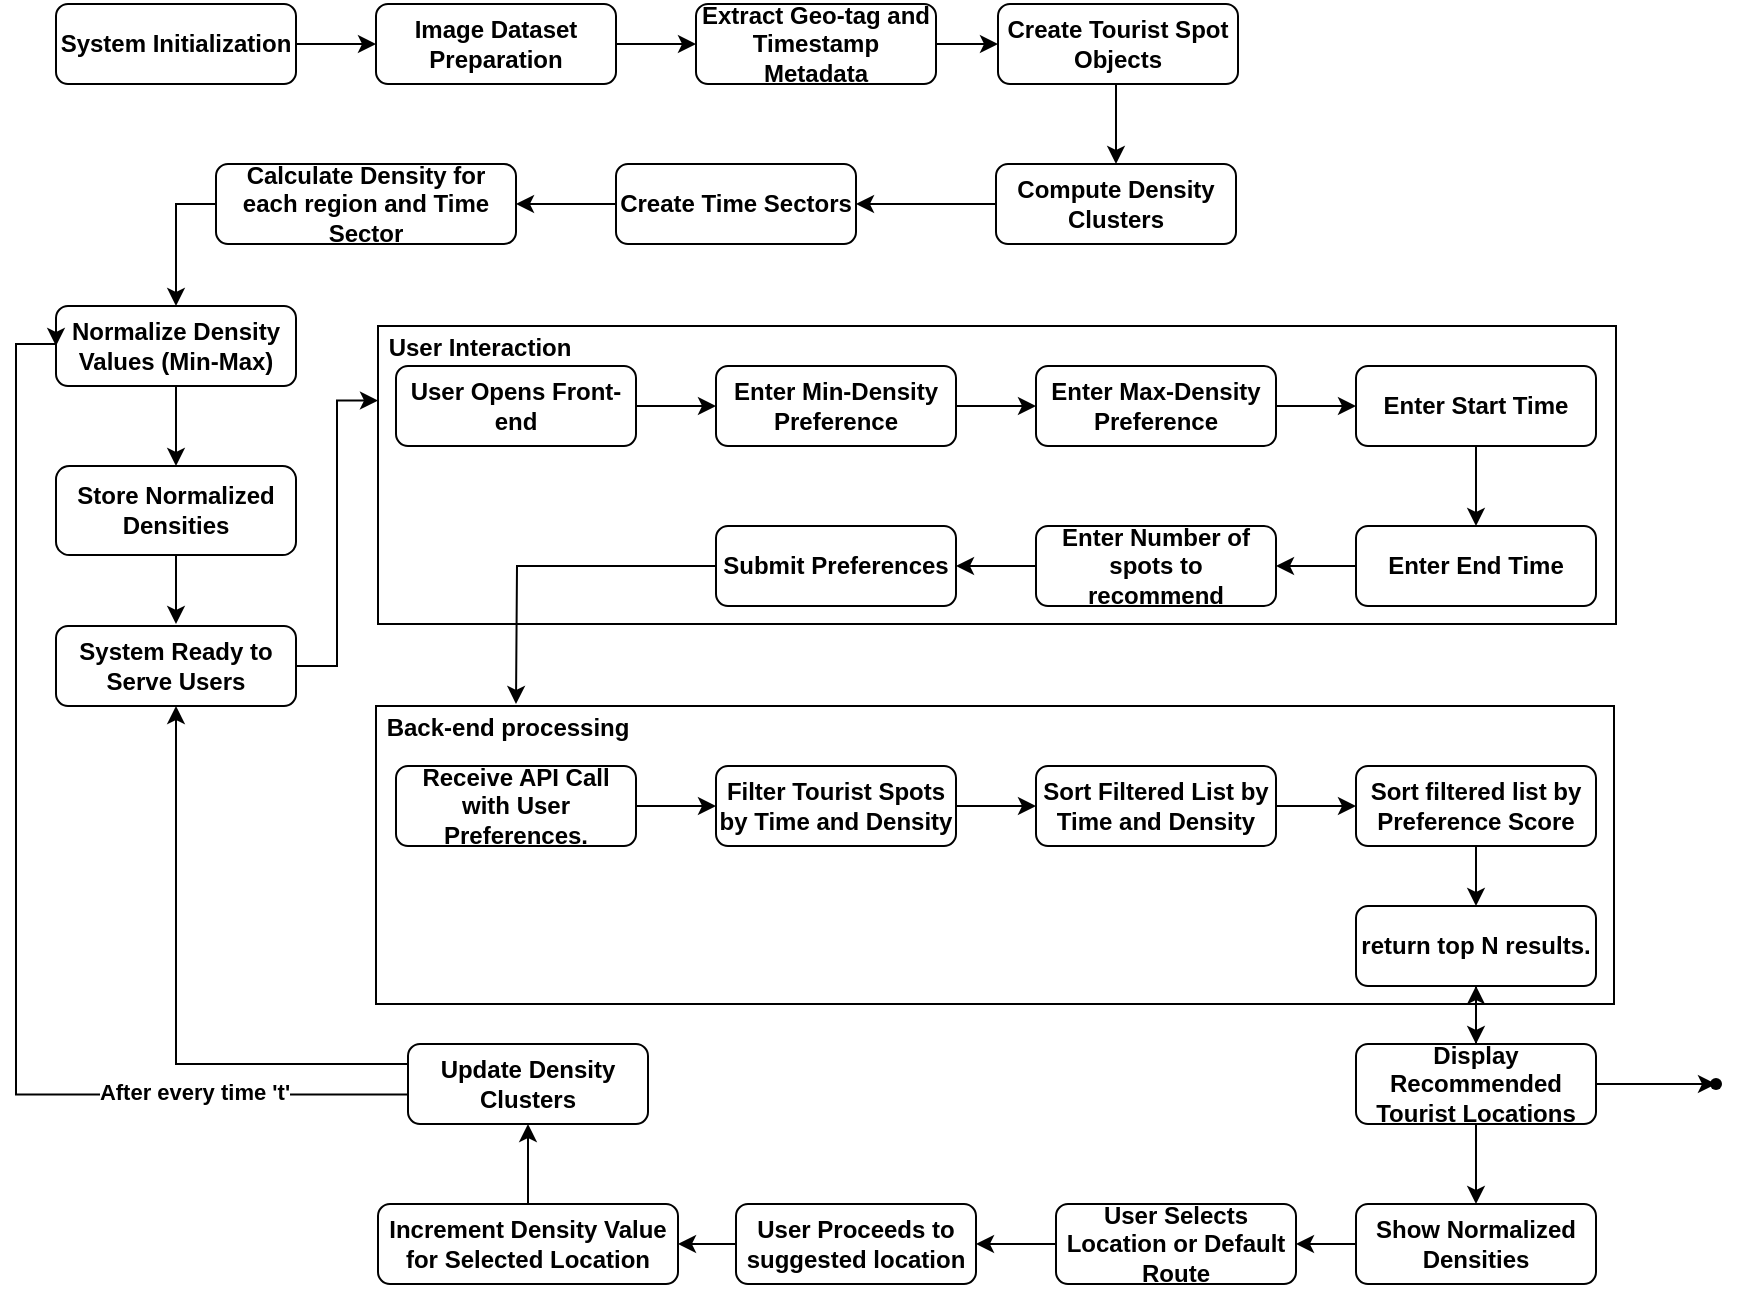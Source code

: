 <mxfile version="26.2.14">
  <diagram name="Page-1" id="JIqsneTzbDNuY5DNTRGc">
    <mxGraphModel dx="1678" dy="886" grid="1" gridSize="10" guides="1" tooltips="1" connect="1" arrows="1" fold="1" page="1" pageScale="1" pageWidth="850" pageHeight="1100" math="0" shadow="0">
      <root>
        <mxCell id="0" />
        <mxCell id="1" parent="0" />
        <mxCell id="S-3-bInjU8JYBJXF83Um-50" value="&lt;div&gt;&amp;nbsp;Back-end processing&lt;/div&gt;&lt;div&gt;&lt;br&gt;&lt;/div&gt;&lt;div&gt;&lt;br&gt;&lt;/div&gt;&lt;div&gt;&lt;br&gt;&lt;/div&gt;&lt;div&gt;&lt;br&gt;&lt;/div&gt;&lt;div&gt;&lt;br&gt;&lt;/div&gt;&lt;div&gt;&lt;br&gt;&lt;/div&gt;&lt;div&gt;&lt;br&gt;&lt;/div&gt;&lt;div&gt;&lt;br&gt;&lt;/div&gt;&lt;div&gt;&lt;br&gt;&lt;/div&gt;" style="rounded=0;whiteSpace=wrap;html=1;align=left;fontStyle=1" vertex="1" parent="1">
          <mxGeometry x="200" y="391" width="619" height="149" as="geometry" />
        </mxCell>
        <mxCell id="S-3-bInjU8JYBJXF83Um-42" value="&lt;div&gt;&amp;nbsp;User Interaction&lt;/div&gt;&lt;div&gt;&lt;br&gt;&lt;/div&gt;&lt;div&gt;&lt;br&gt;&lt;/div&gt;&lt;div&gt;&lt;br&gt;&lt;/div&gt;&lt;div&gt;&lt;br&gt;&lt;/div&gt;&lt;div&gt;&lt;br&gt;&lt;/div&gt;&lt;div&gt;&lt;br&gt;&lt;/div&gt;&lt;div&gt;&lt;br&gt;&lt;/div&gt;&lt;div&gt;&lt;br&gt;&lt;/div&gt;&lt;div&gt;&lt;br&gt;&lt;/div&gt;" style="rounded=0;whiteSpace=wrap;html=1;align=left;fontStyle=1" vertex="1" parent="1">
          <mxGeometry x="201" y="201" width="619" height="149" as="geometry" />
        </mxCell>
        <mxCell id="S-3-bInjU8JYBJXF83Um-18" style="edgeStyle=orthogonalEdgeStyle;rounded=0;orthogonalLoop=1;jettySize=auto;html=1;exitX=1;exitY=0.5;exitDx=0;exitDy=0;fontStyle=1" edge="1" parent="1" source="S-3-bInjU8JYBJXF83Um-3" target="S-3-bInjU8JYBJXF83Um-4">
          <mxGeometry relative="1" as="geometry" />
        </mxCell>
        <mxCell id="S-3-bInjU8JYBJXF83Um-3" value="System Initialization" style="rounded=1;whiteSpace=wrap;html=1;fontStyle=1" vertex="1" parent="1">
          <mxGeometry x="40" y="40" width="120" height="40" as="geometry" />
        </mxCell>
        <mxCell id="S-3-bInjU8JYBJXF83Um-20" style="edgeStyle=orthogonalEdgeStyle;rounded=0;orthogonalLoop=1;jettySize=auto;html=1;exitX=1;exitY=0.5;exitDx=0;exitDy=0;entryX=0;entryY=0.5;entryDx=0;entryDy=0;fontStyle=1" edge="1" parent="1" source="S-3-bInjU8JYBJXF83Um-4" target="S-3-bInjU8JYBJXF83Um-5">
          <mxGeometry relative="1" as="geometry" />
        </mxCell>
        <mxCell id="S-3-bInjU8JYBJXF83Um-4" value="Image Dataset Preparation" style="rounded=1;whiteSpace=wrap;html=1;fontStyle=1" vertex="1" parent="1">
          <mxGeometry x="200" y="40" width="120" height="40" as="geometry" />
        </mxCell>
        <mxCell id="S-3-bInjU8JYBJXF83Um-17" style="edgeStyle=orthogonalEdgeStyle;rounded=0;orthogonalLoop=1;jettySize=auto;html=1;exitX=1;exitY=0.5;exitDx=0;exitDy=0;entryX=0;entryY=0.5;entryDx=0;entryDy=0;fontStyle=1" edge="1" parent="1" source="S-3-bInjU8JYBJXF83Um-5" target="S-3-bInjU8JYBJXF83Um-6">
          <mxGeometry relative="1" as="geometry" />
        </mxCell>
        <mxCell id="S-3-bInjU8JYBJXF83Um-5" value="Extract Geo-tag and Timestamp Metadata" style="rounded=1;whiteSpace=wrap;html=1;fontStyle=1" vertex="1" parent="1">
          <mxGeometry x="360" y="40" width="120" height="40" as="geometry" />
        </mxCell>
        <mxCell id="S-3-bInjU8JYBJXF83Um-73" value="" style="edgeStyle=orthogonalEdgeStyle;rounded=0;orthogonalLoop=1;jettySize=auto;html=1;fontStyle=1" edge="1" parent="1" source="S-3-bInjU8JYBJXF83Um-6" target="S-3-bInjU8JYBJXF83Um-7">
          <mxGeometry relative="1" as="geometry">
            <Array as="points">
              <mxPoint x="570" y="90" />
              <mxPoint x="570" y="90" />
            </Array>
          </mxGeometry>
        </mxCell>
        <mxCell id="S-3-bInjU8JYBJXF83Um-6" value="Create Tourist Spot Objects" style="rounded=1;whiteSpace=wrap;html=1;fontStyle=1" vertex="1" parent="1">
          <mxGeometry x="511" y="40" width="120" height="40" as="geometry" />
        </mxCell>
        <mxCell id="S-3-bInjU8JYBJXF83Um-74" value="" style="edgeStyle=orthogonalEdgeStyle;rounded=0;orthogonalLoop=1;jettySize=auto;html=1;fontStyle=1" edge="1" parent="1" source="S-3-bInjU8JYBJXF83Um-7" target="S-3-bInjU8JYBJXF83Um-8">
          <mxGeometry relative="1" as="geometry" />
        </mxCell>
        <mxCell id="S-3-bInjU8JYBJXF83Um-7" value="Compute Density Clusters" style="rounded=1;whiteSpace=wrap;html=1;fontStyle=1" vertex="1" parent="1">
          <mxGeometry x="510" y="120" width="120" height="40" as="geometry" />
        </mxCell>
        <mxCell id="S-3-bInjU8JYBJXF83Um-58" style="edgeStyle=orthogonalEdgeStyle;rounded=0;orthogonalLoop=1;jettySize=auto;html=1;entryX=1;entryY=0.5;entryDx=0;entryDy=0;fontStyle=1" edge="1" parent="1" source="S-3-bInjU8JYBJXF83Um-8" target="S-3-bInjU8JYBJXF83Um-9">
          <mxGeometry relative="1" as="geometry" />
        </mxCell>
        <mxCell id="S-3-bInjU8JYBJXF83Um-8" value="Create Time Sectors" style="rounded=1;whiteSpace=wrap;html=1;fontStyle=1" vertex="1" parent="1">
          <mxGeometry x="320" y="120" width="120" height="40" as="geometry" />
        </mxCell>
        <mxCell id="S-3-bInjU8JYBJXF83Um-76" style="edgeStyle=orthogonalEdgeStyle;rounded=0;orthogonalLoop=1;jettySize=auto;html=1;entryX=0.5;entryY=0;entryDx=0;entryDy=0;fontStyle=1" edge="1" parent="1" source="S-3-bInjU8JYBJXF83Um-9" target="S-3-bInjU8JYBJXF83Um-22">
          <mxGeometry relative="1" as="geometry">
            <Array as="points">
              <mxPoint x="100" y="140" />
            </Array>
          </mxGeometry>
        </mxCell>
        <mxCell id="S-3-bInjU8JYBJXF83Um-9" value="Calculate Density for each region and Time Sector" style="rounded=1;whiteSpace=wrap;html=1;fontStyle=1" vertex="1" parent="1">
          <mxGeometry x="120" y="120" width="150" height="40" as="geometry" />
        </mxCell>
        <mxCell id="S-3-bInjU8JYBJXF83Um-25" style="edgeStyle=orthogonalEdgeStyle;rounded=0;orthogonalLoop=1;jettySize=auto;html=1;fontStyle=1" edge="1" parent="1" source="S-3-bInjU8JYBJXF83Um-22" target="S-3-bInjU8JYBJXF83Um-24">
          <mxGeometry relative="1" as="geometry" />
        </mxCell>
        <mxCell id="S-3-bInjU8JYBJXF83Um-22" value="Normalize Density Values (Min-Max)" style="rounded=1;whiteSpace=wrap;html=1;fontStyle=1" vertex="1" parent="1">
          <mxGeometry x="40" y="191" width="120" height="40" as="geometry" />
        </mxCell>
        <mxCell id="S-3-bInjU8JYBJXF83Um-71" style="edgeStyle=orthogonalEdgeStyle;rounded=0;orthogonalLoop=1;jettySize=auto;html=1;fontStyle=1" edge="1" parent="1" source="S-3-bInjU8JYBJXF83Um-24">
          <mxGeometry relative="1" as="geometry">
            <mxPoint x="100" y="350" as="targetPoint" />
          </mxGeometry>
        </mxCell>
        <mxCell id="S-3-bInjU8JYBJXF83Um-24" value="Store Normalized Densities" style="rounded=1;whiteSpace=wrap;html=1;fontStyle=1" vertex="1" parent="1">
          <mxGeometry x="40" y="271" width="120" height="44.5" as="geometry" />
        </mxCell>
        <mxCell id="S-3-bInjU8JYBJXF83Um-70" style="edgeStyle=orthogonalEdgeStyle;rounded=0;orthogonalLoop=1;jettySize=auto;html=1;entryX=0;entryY=0.25;entryDx=0;entryDy=0;fontStyle=1" edge="1" parent="1" source="S-3-bInjU8JYBJXF83Um-26" target="S-3-bInjU8JYBJXF83Um-42">
          <mxGeometry relative="1" as="geometry" />
        </mxCell>
        <mxCell id="S-3-bInjU8JYBJXF83Um-26" value="System Ready to Serve Users" style="rounded=1;whiteSpace=wrap;html=1;fontStyle=1" vertex="1" parent="1">
          <mxGeometry x="40" y="351" width="120" height="40" as="geometry" />
        </mxCell>
        <mxCell id="S-3-bInjU8JYBJXF83Um-35" style="edgeStyle=orthogonalEdgeStyle;rounded=0;orthogonalLoop=1;jettySize=auto;html=1;exitX=1;exitY=0.5;exitDx=0;exitDy=0;entryX=0;entryY=0.5;entryDx=0;entryDy=0;fontStyle=1" edge="1" parent="1" source="S-3-bInjU8JYBJXF83Um-28" target="S-3-bInjU8JYBJXF83Um-29">
          <mxGeometry relative="1" as="geometry" />
        </mxCell>
        <mxCell id="S-3-bInjU8JYBJXF83Um-28" value="User Opens Front-end" style="rounded=1;whiteSpace=wrap;html=1;fontStyle=1" vertex="1" parent="1">
          <mxGeometry x="210" y="221" width="120" height="40" as="geometry" />
        </mxCell>
        <mxCell id="S-3-bInjU8JYBJXF83Um-36" style="edgeStyle=orthogonalEdgeStyle;rounded=0;orthogonalLoop=1;jettySize=auto;html=1;exitX=1;exitY=0.5;exitDx=0;exitDy=0;fontStyle=1" edge="1" parent="1" source="S-3-bInjU8JYBJXF83Um-29" target="S-3-bInjU8JYBJXF83Um-30">
          <mxGeometry relative="1" as="geometry" />
        </mxCell>
        <mxCell id="S-3-bInjU8JYBJXF83Um-29" value="Enter Min-Density Preference" style="rounded=1;whiteSpace=wrap;html=1;fontStyle=1" vertex="1" parent="1">
          <mxGeometry x="370" y="221" width="120" height="40" as="geometry" />
        </mxCell>
        <mxCell id="S-3-bInjU8JYBJXF83Um-39" value="" style="edgeStyle=orthogonalEdgeStyle;rounded=0;orthogonalLoop=1;jettySize=auto;html=1;fontStyle=1" edge="1" parent="1" source="S-3-bInjU8JYBJXF83Um-30" target="S-3-bInjU8JYBJXF83Um-31">
          <mxGeometry relative="1" as="geometry" />
        </mxCell>
        <mxCell id="S-3-bInjU8JYBJXF83Um-30" value="Enter Max-Density Preference" style="rounded=1;whiteSpace=wrap;html=1;fontStyle=1" vertex="1" parent="1">
          <mxGeometry x="530" y="221" width="120" height="40" as="geometry" />
        </mxCell>
        <mxCell id="S-3-bInjU8JYBJXF83Um-38" value="" style="edgeStyle=orthogonalEdgeStyle;rounded=0;orthogonalLoop=1;jettySize=auto;html=1;fontStyle=1" edge="1" parent="1" source="S-3-bInjU8JYBJXF83Um-31" target="S-3-bInjU8JYBJXF83Um-32">
          <mxGeometry relative="1" as="geometry" />
        </mxCell>
        <mxCell id="S-3-bInjU8JYBJXF83Um-31" value="Enter Start Time" style="rounded=1;whiteSpace=wrap;html=1;fontStyle=1" vertex="1" parent="1">
          <mxGeometry x="690" y="221" width="120" height="40" as="geometry" />
        </mxCell>
        <mxCell id="S-3-bInjU8JYBJXF83Um-40" value="" style="edgeStyle=orthogonalEdgeStyle;rounded=0;orthogonalLoop=1;jettySize=auto;html=1;fontStyle=1" edge="1" parent="1" source="S-3-bInjU8JYBJXF83Um-32" target="S-3-bInjU8JYBJXF83Um-33">
          <mxGeometry relative="1" as="geometry" />
        </mxCell>
        <mxCell id="S-3-bInjU8JYBJXF83Um-32" value="Enter End Time" style="rounded=1;whiteSpace=wrap;html=1;fontStyle=1" vertex="1" parent="1">
          <mxGeometry x="690" y="301" width="120" height="40" as="geometry" />
        </mxCell>
        <mxCell id="S-3-bInjU8JYBJXF83Um-41" value="" style="edgeStyle=orthogonalEdgeStyle;rounded=0;orthogonalLoop=1;jettySize=auto;html=1;fontStyle=1" edge="1" parent="1" source="S-3-bInjU8JYBJXF83Um-33" target="S-3-bInjU8JYBJXF83Um-34">
          <mxGeometry relative="1" as="geometry" />
        </mxCell>
        <mxCell id="S-3-bInjU8JYBJXF83Um-33" value="Enter Number of spots to recommend" style="rounded=1;whiteSpace=wrap;html=1;fontStyle=1" vertex="1" parent="1">
          <mxGeometry x="530" y="301" width="120" height="40" as="geometry" />
        </mxCell>
        <mxCell id="S-3-bInjU8JYBJXF83Um-77" style="edgeStyle=orthogonalEdgeStyle;rounded=0;orthogonalLoop=1;jettySize=auto;html=1;fontStyle=1" edge="1" parent="1" source="S-3-bInjU8JYBJXF83Um-34">
          <mxGeometry relative="1" as="geometry">
            <mxPoint x="270" y="390" as="targetPoint" />
          </mxGeometry>
        </mxCell>
        <mxCell id="S-3-bInjU8JYBJXF83Um-34" value="Submit Preferences" style="rounded=1;whiteSpace=wrap;html=1;fontStyle=1" vertex="1" parent="1">
          <mxGeometry x="370" y="301" width="120" height="40" as="geometry" />
        </mxCell>
        <mxCell id="S-3-bInjU8JYBJXF83Um-51" value="" style="edgeStyle=orthogonalEdgeStyle;rounded=0;orthogonalLoop=1;jettySize=auto;html=1;fontStyle=1" edge="1" parent="1" source="S-3-bInjU8JYBJXF83Um-45" target="S-3-bInjU8JYBJXF83Um-46">
          <mxGeometry relative="1" as="geometry" />
        </mxCell>
        <mxCell id="S-3-bInjU8JYBJXF83Um-45" value="Receive API Call with User Preferences." style="rounded=1;whiteSpace=wrap;html=1;fontStyle=1" vertex="1" parent="1">
          <mxGeometry x="210" y="421" width="120" height="40" as="geometry" />
        </mxCell>
        <mxCell id="S-3-bInjU8JYBJXF83Um-52" value="" style="edgeStyle=orthogonalEdgeStyle;rounded=0;orthogonalLoop=1;jettySize=auto;html=1;fontStyle=1" edge="1" parent="1" source="S-3-bInjU8JYBJXF83Um-46" target="S-3-bInjU8JYBJXF83Um-47">
          <mxGeometry relative="1" as="geometry" />
        </mxCell>
        <mxCell id="S-3-bInjU8JYBJXF83Um-46" value="Filter Tourist Spots by Time and Density" style="rounded=1;whiteSpace=wrap;html=1;fontStyle=1" vertex="1" parent="1">
          <mxGeometry x="370" y="421" width="120" height="40" as="geometry" />
        </mxCell>
        <mxCell id="S-3-bInjU8JYBJXF83Um-53" value="" style="edgeStyle=orthogonalEdgeStyle;rounded=0;orthogonalLoop=1;jettySize=auto;html=1;fontStyle=1" edge="1" parent="1" source="S-3-bInjU8JYBJXF83Um-47" target="S-3-bInjU8JYBJXF83Um-48">
          <mxGeometry relative="1" as="geometry" />
        </mxCell>
        <mxCell id="S-3-bInjU8JYBJXF83Um-47" value="Sort Filtered List by Time and Density" style="rounded=1;whiteSpace=wrap;html=1;fontStyle=1" vertex="1" parent="1">
          <mxGeometry x="530" y="421" width="120" height="40" as="geometry" />
        </mxCell>
        <mxCell id="S-3-bInjU8JYBJXF83Um-54" value="" style="edgeStyle=orthogonalEdgeStyle;rounded=0;orthogonalLoop=1;jettySize=auto;html=1;fontStyle=1" edge="1" parent="1" source="S-3-bInjU8JYBJXF83Um-48" target="S-3-bInjU8JYBJXF83Um-49">
          <mxGeometry relative="1" as="geometry" />
        </mxCell>
        <mxCell id="S-3-bInjU8JYBJXF83Um-48" value="Sort filtered list by Preference Score" style="rounded=1;whiteSpace=wrap;html=1;fontStyle=1" vertex="1" parent="1">
          <mxGeometry x="690" y="421" width="120" height="40" as="geometry" />
        </mxCell>
        <mxCell id="S-3-bInjU8JYBJXF83Um-81" value="" style="edgeStyle=orthogonalEdgeStyle;rounded=0;orthogonalLoop=1;jettySize=auto;html=1;fontStyle=1" edge="1" parent="1" source="S-3-bInjU8JYBJXF83Um-49" target="S-3-bInjU8JYBJXF83Um-67">
          <mxGeometry relative="1" as="geometry" />
        </mxCell>
        <mxCell id="S-3-bInjU8JYBJXF83Um-49" value="return top N results." style="rounded=1;whiteSpace=wrap;html=1;fontStyle=1" vertex="1" parent="1">
          <mxGeometry x="690" y="491" width="120" height="40" as="geometry" />
        </mxCell>
        <mxCell id="S-3-bInjU8JYBJXF83Um-84" value="" style="edgeStyle=orthogonalEdgeStyle;rounded=0;orthogonalLoop=1;jettySize=auto;html=1;fontStyle=1" edge="1" parent="1" source="S-3-bInjU8JYBJXF83Um-66" target="S-3-bInjU8JYBJXF83Um-83">
          <mxGeometry relative="1" as="geometry" />
        </mxCell>
        <mxCell id="S-3-bInjU8JYBJXF83Um-66" value="Show Normalized Densities" style="rounded=1;whiteSpace=wrap;html=1;fontStyle=1" vertex="1" parent="1">
          <mxGeometry x="690" y="640" width="120" height="40" as="geometry" />
        </mxCell>
        <mxCell id="S-3-bInjU8JYBJXF83Um-79" value="" style="edgeStyle=orthogonalEdgeStyle;rounded=0;orthogonalLoop=1;jettySize=auto;html=1;fontStyle=1" edge="1" parent="1" source="S-3-bInjU8JYBJXF83Um-67" target="S-3-bInjU8JYBJXF83Um-66">
          <mxGeometry relative="1" as="geometry" />
        </mxCell>
        <mxCell id="S-3-bInjU8JYBJXF83Um-82" value="" style="edgeStyle=orthogonalEdgeStyle;rounded=0;orthogonalLoop=1;jettySize=auto;html=1;fontStyle=1" edge="1" parent="1" source="S-3-bInjU8JYBJXF83Um-67" target="S-3-bInjU8JYBJXF83Um-49">
          <mxGeometry relative="1" as="geometry" />
        </mxCell>
        <mxCell id="S-3-bInjU8JYBJXF83Um-97" value="" style="edgeStyle=orthogonalEdgeStyle;rounded=0;orthogonalLoop=1;jettySize=auto;html=1;" edge="1" parent="1" source="S-3-bInjU8JYBJXF83Um-67" target="S-3-bInjU8JYBJXF83Um-96">
          <mxGeometry relative="1" as="geometry" />
        </mxCell>
        <mxCell id="S-3-bInjU8JYBJXF83Um-67" value="Display Recommended Tourist Locations" style="rounded=1;whiteSpace=wrap;html=1;fontStyle=1" vertex="1" parent="1">
          <mxGeometry x="690" y="560" width="120" height="40" as="geometry" />
        </mxCell>
        <mxCell id="S-3-bInjU8JYBJXF83Um-88" value="" style="edgeStyle=orthogonalEdgeStyle;rounded=0;orthogonalLoop=1;jettySize=auto;html=1;fontStyle=1" edge="1" parent="1" source="S-3-bInjU8JYBJXF83Um-68" target="S-3-bInjU8JYBJXF83Um-87">
          <mxGeometry relative="1" as="geometry" />
        </mxCell>
        <mxCell id="S-3-bInjU8JYBJXF83Um-68" value="Increment Density Value for Selected Location" style="rounded=1;whiteSpace=wrap;html=1;fontStyle=1" vertex="1" parent="1">
          <mxGeometry x="201" y="640" width="150" height="40" as="geometry" />
        </mxCell>
        <mxCell id="S-3-bInjU8JYBJXF83Um-86" value="" style="edgeStyle=orthogonalEdgeStyle;rounded=0;orthogonalLoop=1;jettySize=auto;html=1;fontStyle=1" edge="1" parent="1" source="S-3-bInjU8JYBJXF83Um-69" target="S-3-bInjU8JYBJXF83Um-68">
          <mxGeometry relative="1" as="geometry" />
        </mxCell>
        <mxCell id="S-3-bInjU8JYBJXF83Um-69" value="User Proceeds to suggested location" style="rounded=1;whiteSpace=wrap;html=1;fontStyle=1" vertex="1" parent="1">
          <mxGeometry x="380" y="640" width="120" height="40" as="geometry" />
        </mxCell>
        <mxCell id="S-3-bInjU8JYBJXF83Um-85" value="" style="edgeStyle=orthogonalEdgeStyle;rounded=0;orthogonalLoop=1;jettySize=auto;html=1;fontStyle=1" edge="1" parent="1" source="S-3-bInjU8JYBJXF83Um-83" target="S-3-bInjU8JYBJXF83Um-69">
          <mxGeometry relative="1" as="geometry" />
        </mxCell>
        <mxCell id="S-3-bInjU8JYBJXF83Um-83" value="User Selects Location or Default Route" style="rounded=1;whiteSpace=wrap;html=1;fontStyle=1" vertex="1" parent="1">
          <mxGeometry x="540" y="640" width="120" height="40" as="geometry" />
        </mxCell>
        <mxCell id="S-3-bInjU8JYBJXF83Um-93" style="edgeStyle=orthogonalEdgeStyle;rounded=0;orthogonalLoop=1;jettySize=auto;html=1;exitX=0.018;exitY=0.632;exitDx=0;exitDy=0;entryX=0;entryY=0.5;entryDx=0;entryDy=0;exitPerimeter=0;fontStyle=1" edge="1" parent="1" source="S-3-bInjU8JYBJXF83Um-87" target="S-3-bInjU8JYBJXF83Um-22">
          <mxGeometry relative="1" as="geometry">
            <mxPoint x="195" y="585" as="sourcePoint" />
            <mxPoint x="30" y="210" as="targetPoint" />
            <Array as="points">
              <mxPoint x="20" y="585" />
              <mxPoint x="20" y="210" />
              <mxPoint x="40" y="210" />
            </Array>
          </mxGeometry>
        </mxCell>
        <mxCell id="S-3-bInjU8JYBJXF83Um-94" value="After every time &#39;t&#39;" style="edgeLabel;html=1;align=center;verticalAlign=middle;resizable=0;points=[];fontStyle=1" vertex="1" connectable="0" parent="S-3-bInjU8JYBJXF83Um-93">
          <mxGeometry x="-0.586" y="3" relative="1" as="geometry">
            <mxPoint x="14" y="-5" as="offset" />
          </mxGeometry>
        </mxCell>
        <mxCell id="S-3-bInjU8JYBJXF83Um-95" style="edgeStyle=orthogonalEdgeStyle;rounded=0;orthogonalLoop=1;jettySize=auto;html=1;exitX=0;exitY=0.25;exitDx=0;exitDy=0;fontStyle=1" edge="1" parent="1" source="S-3-bInjU8JYBJXF83Um-87" target="S-3-bInjU8JYBJXF83Um-26">
          <mxGeometry relative="1" as="geometry" />
        </mxCell>
        <mxCell id="S-3-bInjU8JYBJXF83Um-87" value="Update Density Clusters" style="rounded=1;whiteSpace=wrap;html=1;fontStyle=1" vertex="1" parent="1">
          <mxGeometry x="216" y="560" width="120" height="40" as="geometry" />
        </mxCell>
        <mxCell id="S-3-bInjU8JYBJXF83Um-96" value="" style="shape=waypoint;sketch=0;size=6;pointerEvents=1;points=[];fillColor=default;resizable=0;rotatable=0;perimeter=centerPerimeter;snapToPoint=1;rounded=1;fontStyle=1;" vertex="1" parent="1">
          <mxGeometry x="860" y="570" width="20" height="20" as="geometry" />
        </mxCell>
      </root>
    </mxGraphModel>
  </diagram>
</mxfile>
